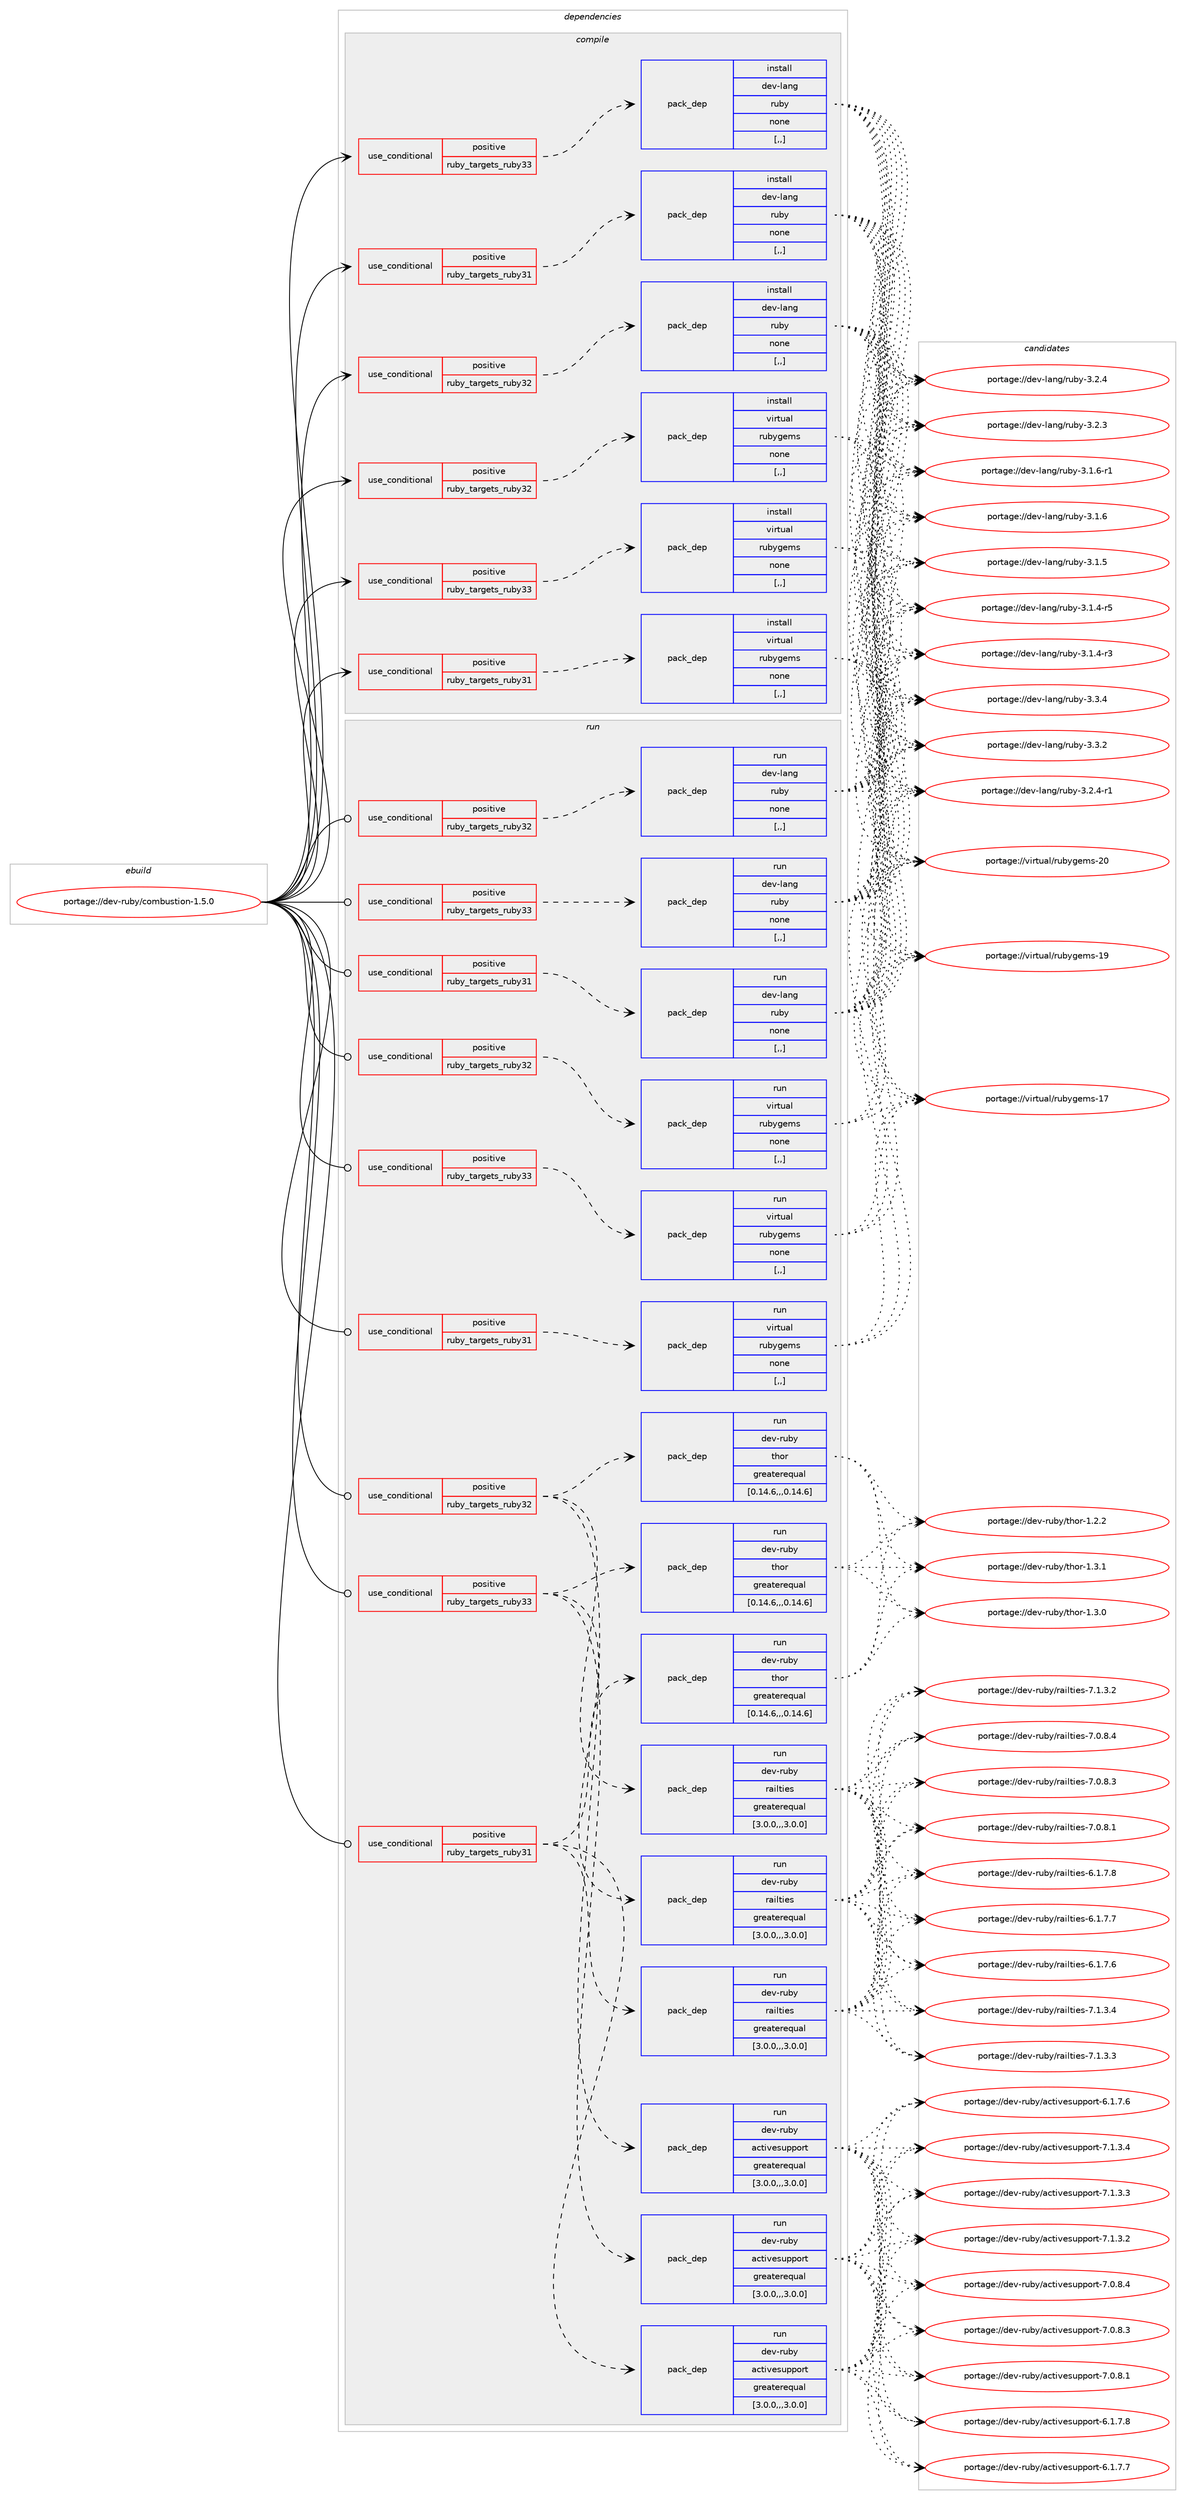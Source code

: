 digraph prolog {

# *************
# Graph options
# *************

newrank=true;
concentrate=true;
compound=true;
graph [rankdir=LR,fontname=Helvetica,fontsize=10,ranksep=1.5];#, ranksep=2.5, nodesep=0.2];
edge  [arrowhead=vee];
node  [fontname=Helvetica,fontsize=10];

# **********
# The ebuild
# **********

subgraph cluster_leftcol {
color=gray;
label=<<i>ebuild</i>>;
id [label="portage://dev-ruby/combustion-1.5.0", color=red, width=4, href="../dev-ruby/combustion-1.5.0.svg"];
}

# ****************
# The dependencies
# ****************

subgraph cluster_midcol {
color=gray;
label=<<i>dependencies</i>>;
subgraph cluster_compile {
fillcolor="#eeeeee";
style=filled;
label=<<i>compile</i>>;
subgraph cond45718 {
dependency179264 [label=<<TABLE BORDER="0" CELLBORDER="1" CELLSPACING="0" CELLPADDING="4"><TR><TD ROWSPAN="3" CELLPADDING="10">use_conditional</TD></TR><TR><TD>positive</TD></TR><TR><TD>ruby_targets_ruby31</TD></TR></TABLE>>, shape=none, color=red];
subgraph pack132253 {
dependency179265 [label=<<TABLE BORDER="0" CELLBORDER="1" CELLSPACING="0" CELLPADDING="4" WIDTH="220"><TR><TD ROWSPAN="6" CELLPADDING="30">pack_dep</TD></TR><TR><TD WIDTH="110">install</TD></TR><TR><TD>dev-lang</TD></TR><TR><TD>ruby</TD></TR><TR><TD>none</TD></TR><TR><TD>[,,]</TD></TR></TABLE>>, shape=none, color=blue];
}
dependency179264:e -> dependency179265:w [weight=20,style="dashed",arrowhead="vee"];
}
id:e -> dependency179264:w [weight=20,style="solid",arrowhead="vee"];
subgraph cond45719 {
dependency179266 [label=<<TABLE BORDER="0" CELLBORDER="1" CELLSPACING="0" CELLPADDING="4"><TR><TD ROWSPAN="3" CELLPADDING="10">use_conditional</TD></TR><TR><TD>positive</TD></TR><TR><TD>ruby_targets_ruby31</TD></TR></TABLE>>, shape=none, color=red];
subgraph pack132254 {
dependency179267 [label=<<TABLE BORDER="0" CELLBORDER="1" CELLSPACING="0" CELLPADDING="4" WIDTH="220"><TR><TD ROWSPAN="6" CELLPADDING="30">pack_dep</TD></TR><TR><TD WIDTH="110">install</TD></TR><TR><TD>virtual</TD></TR><TR><TD>rubygems</TD></TR><TR><TD>none</TD></TR><TR><TD>[,,]</TD></TR></TABLE>>, shape=none, color=blue];
}
dependency179266:e -> dependency179267:w [weight=20,style="dashed",arrowhead="vee"];
}
id:e -> dependency179266:w [weight=20,style="solid",arrowhead="vee"];
subgraph cond45720 {
dependency179268 [label=<<TABLE BORDER="0" CELLBORDER="1" CELLSPACING="0" CELLPADDING="4"><TR><TD ROWSPAN="3" CELLPADDING="10">use_conditional</TD></TR><TR><TD>positive</TD></TR><TR><TD>ruby_targets_ruby32</TD></TR></TABLE>>, shape=none, color=red];
subgraph pack132255 {
dependency179269 [label=<<TABLE BORDER="0" CELLBORDER="1" CELLSPACING="0" CELLPADDING="4" WIDTH="220"><TR><TD ROWSPAN="6" CELLPADDING="30">pack_dep</TD></TR><TR><TD WIDTH="110">install</TD></TR><TR><TD>dev-lang</TD></TR><TR><TD>ruby</TD></TR><TR><TD>none</TD></TR><TR><TD>[,,]</TD></TR></TABLE>>, shape=none, color=blue];
}
dependency179268:e -> dependency179269:w [weight=20,style="dashed",arrowhead="vee"];
}
id:e -> dependency179268:w [weight=20,style="solid",arrowhead="vee"];
subgraph cond45721 {
dependency179270 [label=<<TABLE BORDER="0" CELLBORDER="1" CELLSPACING="0" CELLPADDING="4"><TR><TD ROWSPAN="3" CELLPADDING="10">use_conditional</TD></TR><TR><TD>positive</TD></TR><TR><TD>ruby_targets_ruby32</TD></TR></TABLE>>, shape=none, color=red];
subgraph pack132256 {
dependency179271 [label=<<TABLE BORDER="0" CELLBORDER="1" CELLSPACING="0" CELLPADDING="4" WIDTH="220"><TR><TD ROWSPAN="6" CELLPADDING="30">pack_dep</TD></TR><TR><TD WIDTH="110">install</TD></TR><TR><TD>virtual</TD></TR><TR><TD>rubygems</TD></TR><TR><TD>none</TD></TR><TR><TD>[,,]</TD></TR></TABLE>>, shape=none, color=blue];
}
dependency179270:e -> dependency179271:w [weight=20,style="dashed",arrowhead="vee"];
}
id:e -> dependency179270:w [weight=20,style="solid",arrowhead="vee"];
subgraph cond45722 {
dependency179272 [label=<<TABLE BORDER="0" CELLBORDER="1" CELLSPACING="0" CELLPADDING="4"><TR><TD ROWSPAN="3" CELLPADDING="10">use_conditional</TD></TR><TR><TD>positive</TD></TR><TR><TD>ruby_targets_ruby33</TD></TR></TABLE>>, shape=none, color=red];
subgraph pack132257 {
dependency179273 [label=<<TABLE BORDER="0" CELLBORDER="1" CELLSPACING="0" CELLPADDING="4" WIDTH="220"><TR><TD ROWSPAN="6" CELLPADDING="30">pack_dep</TD></TR><TR><TD WIDTH="110">install</TD></TR><TR><TD>dev-lang</TD></TR><TR><TD>ruby</TD></TR><TR><TD>none</TD></TR><TR><TD>[,,]</TD></TR></TABLE>>, shape=none, color=blue];
}
dependency179272:e -> dependency179273:w [weight=20,style="dashed",arrowhead="vee"];
}
id:e -> dependency179272:w [weight=20,style="solid",arrowhead="vee"];
subgraph cond45723 {
dependency179274 [label=<<TABLE BORDER="0" CELLBORDER="1" CELLSPACING="0" CELLPADDING="4"><TR><TD ROWSPAN="3" CELLPADDING="10">use_conditional</TD></TR><TR><TD>positive</TD></TR><TR><TD>ruby_targets_ruby33</TD></TR></TABLE>>, shape=none, color=red];
subgraph pack132258 {
dependency179275 [label=<<TABLE BORDER="0" CELLBORDER="1" CELLSPACING="0" CELLPADDING="4" WIDTH="220"><TR><TD ROWSPAN="6" CELLPADDING="30">pack_dep</TD></TR><TR><TD WIDTH="110">install</TD></TR><TR><TD>virtual</TD></TR><TR><TD>rubygems</TD></TR><TR><TD>none</TD></TR><TR><TD>[,,]</TD></TR></TABLE>>, shape=none, color=blue];
}
dependency179274:e -> dependency179275:w [weight=20,style="dashed",arrowhead="vee"];
}
id:e -> dependency179274:w [weight=20,style="solid",arrowhead="vee"];
}
subgraph cluster_compileandrun {
fillcolor="#eeeeee";
style=filled;
label=<<i>compile and run</i>>;
}
subgraph cluster_run {
fillcolor="#eeeeee";
style=filled;
label=<<i>run</i>>;
subgraph cond45724 {
dependency179276 [label=<<TABLE BORDER="0" CELLBORDER="1" CELLSPACING="0" CELLPADDING="4"><TR><TD ROWSPAN="3" CELLPADDING="10">use_conditional</TD></TR><TR><TD>positive</TD></TR><TR><TD>ruby_targets_ruby31</TD></TR></TABLE>>, shape=none, color=red];
subgraph pack132259 {
dependency179277 [label=<<TABLE BORDER="0" CELLBORDER="1" CELLSPACING="0" CELLPADDING="4" WIDTH="220"><TR><TD ROWSPAN="6" CELLPADDING="30">pack_dep</TD></TR><TR><TD WIDTH="110">run</TD></TR><TR><TD>dev-lang</TD></TR><TR><TD>ruby</TD></TR><TR><TD>none</TD></TR><TR><TD>[,,]</TD></TR></TABLE>>, shape=none, color=blue];
}
dependency179276:e -> dependency179277:w [weight=20,style="dashed",arrowhead="vee"];
}
id:e -> dependency179276:w [weight=20,style="solid",arrowhead="odot"];
subgraph cond45725 {
dependency179278 [label=<<TABLE BORDER="0" CELLBORDER="1" CELLSPACING="0" CELLPADDING="4"><TR><TD ROWSPAN="3" CELLPADDING="10">use_conditional</TD></TR><TR><TD>positive</TD></TR><TR><TD>ruby_targets_ruby31</TD></TR></TABLE>>, shape=none, color=red];
subgraph pack132260 {
dependency179279 [label=<<TABLE BORDER="0" CELLBORDER="1" CELLSPACING="0" CELLPADDING="4" WIDTH="220"><TR><TD ROWSPAN="6" CELLPADDING="30">pack_dep</TD></TR><TR><TD WIDTH="110">run</TD></TR><TR><TD>dev-ruby</TD></TR><TR><TD>activesupport</TD></TR><TR><TD>greaterequal</TD></TR><TR><TD>[3.0.0,,,3.0.0]</TD></TR></TABLE>>, shape=none, color=blue];
}
dependency179278:e -> dependency179279:w [weight=20,style="dashed",arrowhead="vee"];
subgraph pack132261 {
dependency179280 [label=<<TABLE BORDER="0" CELLBORDER="1" CELLSPACING="0" CELLPADDING="4" WIDTH="220"><TR><TD ROWSPAN="6" CELLPADDING="30">pack_dep</TD></TR><TR><TD WIDTH="110">run</TD></TR><TR><TD>dev-ruby</TD></TR><TR><TD>railties</TD></TR><TR><TD>greaterequal</TD></TR><TR><TD>[3.0.0,,,3.0.0]</TD></TR></TABLE>>, shape=none, color=blue];
}
dependency179278:e -> dependency179280:w [weight=20,style="dashed",arrowhead="vee"];
subgraph pack132262 {
dependency179281 [label=<<TABLE BORDER="0" CELLBORDER="1" CELLSPACING="0" CELLPADDING="4" WIDTH="220"><TR><TD ROWSPAN="6" CELLPADDING="30">pack_dep</TD></TR><TR><TD WIDTH="110">run</TD></TR><TR><TD>dev-ruby</TD></TR><TR><TD>thor</TD></TR><TR><TD>greaterequal</TD></TR><TR><TD>[0.14.6,,,0.14.6]</TD></TR></TABLE>>, shape=none, color=blue];
}
dependency179278:e -> dependency179281:w [weight=20,style="dashed",arrowhead="vee"];
}
id:e -> dependency179278:w [weight=20,style="solid",arrowhead="odot"];
subgraph cond45726 {
dependency179282 [label=<<TABLE BORDER="0" CELLBORDER="1" CELLSPACING="0" CELLPADDING="4"><TR><TD ROWSPAN="3" CELLPADDING="10">use_conditional</TD></TR><TR><TD>positive</TD></TR><TR><TD>ruby_targets_ruby31</TD></TR></TABLE>>, shape=none, color=red];
subgraph pack132263 {
dependency179283 [label=<<TABLE BORDER="0" CELLBORDER="1" CELLSPACING="0" CELLPADDING="4" WIDTH="220"><TR><TD ROWSPAN="6" CELLPADDING="30">pack_dep</TD></TR><TR><TD WIDTH="110">run</TD></TR><TR><TD>virtual</TD></TR><TR><TD>rubygems</TD></TR><TR><TD>none</TD></TR><TR><TD>[,,]</TD></TR></TABLE>>, shape=none, color=blue];
}
dependency179282:e -> dependency179283:w [weight=20,style="dashed",arrowhead="vee"];
}
id:e -> dependency179282:w [weight=20,style="solid",arrowhead="odot"];
subgraph cond45727 {
dependency179284 [label=<<TABLE BORDER="0" CELLBORDER="1" CELLSPACING="0" CELLPADDING="4"><TR><TD ROWSPAN="3" CELLPADDING="10">use_conditional</TD></TR><TR><TD>positive</TD></TR><TR><TD>ruby_targets_ruby32</TD></TR></TABLE>>, shape=none, color=red];
subgraph pack132264 {
dependency179285 [label=<<TABLE BORDER="0" CELLBORDER="1" CELLSPACING="0" CELLPADDING="4" WIDTH="220"><TR><TD ROWSPAN="6" CELLPADDING="30">pack_dep</TD></TR><TR><TD WIDTH="110">run</TD></TR><TR><TD>dev-lang</TD></TR><TR><TD>ruby</TD></TR><TR><TD>none</TD></TR><TR><TD>[,,]</TD></TR></TABLE>>, shape=none, color=blue];
}
dependency179284:e -> dependency179285:w [weight=20,style="dashed",arrowhead="vee"];
}
id:e -> dependency179284:w [weight=20,style="solid",arrowhead="odot"];
subgraph cond45728 {
dependency179286 [label=<<TABLE BORDER="0" CELLBORDER="1" CELLSPACING="0" CELLPADDING="4"><TR><TD ROWSPAN="3" CELLPADDING="10">use_conditional</TD></TR><TR><TD>positive</TD></TR><TR><TD>ruby_targets_ruby32</TD></TR></TABLE>>, shape=none, color=red];
subgraph pack132265 {
dependency179287 [label=<<TABLE BORDER="0" CELLBORDER="1" CELLSPACING="0" CELLPADDING="4" WIDTH="220"><TR><TD ROWSPAN="6" CELLPADDING="30">pack_dep</TD></TR><TR><TD WIDTH="110">run</TD></TR><TR><TD>dev-ruby</TD></TR><TR><TD>activesupport</TD></TR><TR><TD>greaterequal</TD></TR><TR><TD>[3.0.0,,,3.0.0]</TD></TR></TABLE>>, shape=none, color=blue];
}
dependency179286:e -> dependency179287:w [weight=20,style="dashed",arrowhead="vee"];
subgraph pack132266 {
dependency179288 [label=<<TABLE BORDER="0" CELLBORDER="1" CELLSPACING="0" CELLPADDING="4" WIDTH="220"><TR><TD ROWSPAN="6" CELLPADDING="30">pack_dep</TD></TR><TR><TD WIDTH="110">run</TD></TR><TR><TD>dev-ruby</TD></TR><TR><TD>railties</TD></TR><TR><TD>greaterequal</TD></TR><TR><TD>[3.0.0,,,3.0.0]</TD></TR></TABLE>>, shape=none, color=blue];
}
dependency179286:e -> dependency179288:w [weight=20,style="dashed",arrowhead="vee"];
subgraph pack132267 {
dependency179289 [label=<<TABLE BORDER="0" CELLBORDER="1" CELLSPACING="0" CELLPADDING="4" WIDTH="220"><TR><TD ROWSPAN="6" CELLPADDING="30">pack_dep</TD></TR><TR><TD WIDTH="110">run</TD></TR><TR><TD>dev-ruby</TD></TR><TR><TD>thor</TD></TR><TR><TD>greaterequal</TD></TR><TR><TD>[0.14.6,,,0.14.6]</TD></TR></TABLE>>, shape=none, color=blue];
}
dependency179286:e -> dependency179289:w [weight=20,style="dashed",arrowhead="vee"];
}
id:e -> dependency179286:w [weight=20,style="solid",arrowhead="odot"];
subgraph cond45729 {
dependency179290 [label=<<TABLE BORDER="0" CELLBORDER="1" CELLSPACING="0" CELLPADDING="4"><TR><TD ROWSPAN="3" CELLPADDING="10">use_conditional</TD></TR><TR><TD>positive</TD></TR><TR><TD>ruby_targets_ruby32</TD></TR></TABLE>>, shape=none, color=red];
subgraph pack132268 {
dependency179291 [label=<<TABLE BORDER="0" CELLBORDER="1" CELLSPACING="0" CELLPADDING="4" WIDTH="220"><TR><TD ROWSPAN="6" CELLPADDING="30">pack_dep</TD></TR><TR><TD WIDTH="110">run</TD></TR><TR><TD>virtual</TD></TR><TR><TD>rubygems</TD></TR><TR><TD>none</TD></TR><TR><TD>[,,]</TD></TR></TABLE>>, shape=none, color=blue];
}
dependency179290:e -> dependency179291:w [weight=20,style="dashed",arrowhead="vee"];
}
id:e -> dependency179290:w [weight=20,style="solid",arrowhead="odot"];
subgraph cond45730 {
dependency179292 [label=<<TABLE BORDER="0" CELLBORDER="1" CELLSPACING="0" CELLPADDING="4"><TR><TD ROWSPAN="3" CELLPADDING="10">use_conditional</TD></TR><TR><TD>positive</TD></TR><TR><TD>ruby_targets_ruby33</TD></TR></TABLE>>, shape=none, color=red];
subgraph pack132269 {
dependency179293 [label=<<TABLE BORDER="0" CELLBORDER="1" CELLSPACING="0" CELLPADDING="4" WIDTH="220"><TR><TD ROWSPAN="6" CELLPADDING="30">pack_dep</TD></TR><TR><TD WIDTH="110">run</TD></TR><TR><TD>dev-lang</TD></TR><TR><TD>ruby</TD></TR><TR><TD>none</TD></TR><TR><TD>[,,]</TD></TR></TABLE>>, shape=none, color=blue];
}
dependency179292:e -> dependency179293:w [weight=20,style="dashed",arrowhead="vee"];
}
id:e -> dependency179292:w [weight=20,style="solid",arrowhead="odot"];
subgraph cond45731 {
dependency179294 [label=<<TABLE BORDER="0" CELLBORDER="1" CELLSPACING="0" CELLPADDING="4"><TR><TD ROWSPAN="3" CELLPADDING="10">use_conditional</TD></TR><TR><TD>positive</TD></TR><TR><TD>ruby_targets_ruby33</TD></TR></TABLE>>, shape=none, color=red];
subgraph pack132270 {
dependency179295 [label=<<TABLE BORDER="0" CELLBORDER="1" CELLSPACING="0" CELLPADDING="4" WIDTH="220"><TR><TD ROWSPAN="6" CELLPADDING="30">pack_dep</TD></TR><TR><TD WIDTH="110">run</TD></TR><TR><TD>dev-ruby</TD></TR><TR><TD>activesupport</TD></TR><TR><TD>greaterequal</TD></TR><TR><TD>[3.0.0,,,3.0.0]</TD></TR></TABLE>>, shape=none, color=blue];
}
dependency179294:e -> dependency179295:w [weight=20,style="dashed",arrowhead="vee"];
subgraph pack132271 {
dependency179296 [label=<<TABLE BORDER="0" CELLBORDER="1" CELLSPACING="0" CELLPADDING="4" WIDTH="220"><TR><TD ROWSPAN="6" CELLPADDING="30">pack_dep</TD></TR><TR><TD WIDTH="110">run</TD></TR><TR><TD>dev-ruby</TD></TR><TR><TD>railties</TD></TR><TR><TD>greaterequal</TD></TR><TR><TD>[3.0.0,,,3.0.0]</TD></TR></TABLE>>, shape=none, color=blue];
}
dependency179294:e -> dependency179296:w [weight=20,style="dashed",arrowhead="vee"];
subgraph pack132272 {
dependency179297 [label=<<TABLE BORDER="0" CELLBORDER="1" CELLSPACING="0" CELLPADDING="4" WIDTH="220"><TR><TD ROWSPAN="6" CELLPADDING="30">pack_dep</TD></TR><TR><TD WIDTH="110">run</TD></TR><TR><TD>dev-ruby</TD></TR><TR><TD>thor</TD></TR><TR><TD>greaterequal</TD></TR><TR><TD>[0.14.6,,,0.14.6]</TD></TR></TABLE>>, shape=none, color=blue];
}
dependency179294:e -> dependency179297:w [weight=20,style="dashed",arrowhead="vee"];
}
id:e -> dependency179294:w [weight=20,style="solid",arrowhead="odot"];
subgraph cond45732 {
dependency179298 [label=<<TABLE BORDER="0" CELLBORDER="1" CELLSPACING="0" CELLPADDING="4"><TR><TD ROWSPAN="3" CELLPADDING="10">use_conditional</TD></TR><TR><TD>positive</TD></TR><TR><TD>ruby_targets_ruby33</TD></TR></TABLE>>, shape=none, color=red];
subgraph pack132273 {
dependency179299 [label=<<TABLE BORDER="0" CELLBORDER="1" CELLSPACING="0" CELLPADDING="4" WIDTH="220"><TR><TD ROWSPAN="6" CELLPADDING="30">pack_dep</TD></TR><TR><TD WIDTH="110">run</TD></TR><TR><TD>virtual</TD></TR><TR><TD>rubygems</TD></TR><TR><TD>none</TD></TR><TR><TD>[,,]</TD></TR></TABLE>>, shape=none, color=blue];
}
dependency179298:e -> dependency179299:w [weight=20,style="dashed",arrowhead="vee"];
}
id:e -> dependency179298:w [weight=20,style="solid",arrowhead="odot"];
}
}

# **************
# The candidates
# **************

subgraph cluster_choices {
rank=same;
color=gray;
label=<<i>candidates</i>>;

subgraph choice132253 {
color=black;
nodesep=1;
choice10010111845108971101034711411798121455146514652 [label="portage://dev-lang/ruby-3.3.4", color=red, width=4,href="../dev-lang/ruby-3.3.4.svg"];
choice10010111845108971101034711411798121455146514650 [label="portage://dev-lang/ruby-3.3.2", color=red, width=4,href="../dev-lang/ruby-3.3.2.svg"];
choice100101118451089711010347114117981214551465046524511449 [label="portage://dev-lang/ruby-3.2.4-r1", color=red, width=4,href="../dev-lang/ruby-3.2.4-r1.svg"];
choice10010111845108971101034711411798121455146504652 [label="portage://dev-lang/ruby-3.2.4", color=red, width=4,href="../dev-lang/ruby-3.2.4.svg"];
choice10010111845108971101034711411798121455146504651 [label="portage://dev-lang/ruby-3.2.3", color=red, width=4,href="../dev-lang/ruby-3.2.3.svg"];
choice100101118451089711010347114117981214551464946544511449 [label="portage://dev-lang/ruby-3.1.6-r1", color=red, width=4,href="../dev-lang/ruby-3.1.6-r1.svg"];
choice10010111845108971101034711411798121455146494654 [label="portage://dev-lang/ruby-3.1.6", color=red, width=4,href="../dev-lang/ruby-3.1.6.svg"];
choice10010111845108971101034711411798121455146494653 [label="portage://dev-lang/ruby-3.1.5", color=red, width=4,href="../dev-lang/ruby-3.1.5.svg"];
choice100101118451089711010347114117981214551464946524511453 [label="portage://dev-lang/ruby-3.1.4-r5", color=red, width=4,href="../dev-lang/ruby-3.1.4-r5.svg"];
choice100101118451089711010347114117981214551464946524511451 [label="portage://dev-lang/ruby-3.1.4-r3", color=red, width=4,href="../dev-lang/ruby-3.1.4-r3.svg"];
dependency179265:e -> choice10010111845108971101034711411798121455146514652:w [style=dotted,weight="100"];
dependency179265:e -> choice10010111845108971101034711411798121455146514650:w [style=dotted,weight="100"];
dependency179265:e -> choice100101118451089711010347114117981214551465046524511449:w [style=dotted,weight="100"];
dependency179265:e -> choice10010111845108971101034711411798121455146504652:w [style=dotted,weight="100"];
dependency179265:e -> choice10010111845108971101034711411798121455146504651:w [style=dotted,weight="100"];
dependency179265:e -> choice100101118451089711010347114117981214551464946544511449:w [style=dotted,weight="100"];
dependency179265:e -> choice10010111845108971101034711411798121455146494654:w [style=dotted,weight="100"];
dependency179265:e -> choice10010111845108971101034711411798121455146494653:w [style=dotted,weight="100"];
dependency179265:e -> choice100101118451089711010347114117981214551464946524511453:w [style=dotted,weight="100"];
dependency179265:e -> choice100101118451089711010347114117981214551464946524511451:w [style=dotted,weight="100"];
}
subgraph choice132254 {
color=black;
nodesep=1;
choice118105114116117971084711411798121103101109115455048 [label="portage://virtual/rubygems-20", color=red, width=4,href="../virtual/rubygems-20.svg"];
choice118105114116117971084711411798121103101109115454957 [label="portage://virtual/rubygems-19", color=red, width=4,href="../virtual/rubygems-19.svg"];
choice118105114116117971084711411798121103101109115454955 [label="portage://virtual/rubygems-17", color=red, width=4,href="../virtual/rubygems-17.svg"];
dependency179267:e -> choice118105114116117971084711411798121103101109115455048:w [style=dotted,weight="100"];
dependency179267:e -> choice118105114116117971084711411798121103101109115454957:w [style=dotted,weight="100"];
dependency179267:e -> choice118105114116117971084711411798121103101109115454955:w [style=dotted,weight="100"];
}
subgraph choice132255 {
color=black;
nodesep=1;
choice10010111845108971101034711411798121455146514652 [label="portage://dev-lang/ruby-3.3.4", color=red, width=4,href="../dev-lang/ruby-3.3.4.svg"];
choice10010111845108971101034711411798121455146514650 [label="portage://dev-lang/ruby-3.3.2", color=red, width=4,href="../dev-lang/ruby-3.3.2.svg"];
choice100101118451089711010347114117981214551465046524511449 [label="portage://dev-lang/ruby-3.2.4-r1", color=red, width=4,href="../dev-lang/ruby-3.2.4-r1.svg"];
choice10010111845108971101034711411798121455146504652 [label="portage://dev-lang/ruby-3.2.4", color=red, width=4,href="../dev-lang/ruby-3.2.4.svg"];
choice10010111845108971101034711411798121455146504651 [label="portage://dev-lang/ruby-3.2.3", color=red, width=4,href="../dev-lang/ruby-3.2.3.svg"];
choice100101118451089711010347114117981214551464946544511449 [label="portage://dev-lang/ruby-3.1.6-r1", color=red, width=4,href="../dev-lang/ruby-3.1.6-r1.svg"];
choice10010111845108971101034711411798121455146494654 [label="portage://dev-lang/ruby-3.1.6", color=red, width=4,href="../dev-lang/ruby-3.1.6.svg"];
choice10010111845108971101034711411798121455146494653 [label="portage://dev-lang/ruby-3.1.5", color=red, width=4,href="../dev-lang/ruby-3.1.5.svg"];
choice100101118451089711010347114117981214551464946524511453 [label="portage://dev-lang/ruby-3.1.4-r5", color=red, width=4,href="../dev-lang/ruby-3.1.4-r5.svg"];
choice100101118451089711010347114117981214551464946524511451 [label="portage://dev-lang/ruby-3.1.4-r3", color=red, width=4,href="../dev-lang/ruby-3.1.4-r3.svg"];
dependency179269:e -> choice10010111845108971101034711411798121455146514652:w [style=dotted,weight="100"];
dependency179269:e -> choice10010111845108971101034711411798121455146514650:w [style=dotted,weight="100"];
dependency179269:e -> choice100101118451089711010347114117981214551465046524511449:w [style=dotted,weight="100"];
dependency179269:e -> choice10010111845108971101034711411798121455146504652:w [style=dotted,weight="100"];
dependency179269:e -> choice10010111845108971101034711411798121455146504651:w [style=dotted,weight="100"];
dependency179269:e -> choice100101118451089711010347114117981214551464946544511449:w [style=dotted,weight="100"];
dependency179269:e -> choice10010111845108971101034711411798121455146494654:w [style=dotted,weight="100"];
dependency179269:e -> choice10010111845108971101034711411798121455146494653:w [style=dotted,weight="100"];
dependency179269:e -> choice100101118451089711010347114117981214551464946524511453:w [style=dotted,weight="100"];
dependency179269:e -> choice100101118451089711010347114117981214551464946524511451:w [style=dotted,weight="100"];
}
subgraph choice132256 {
color=black;
nodesep=1;
choice118105114116117971084711411798121103101109115455048 [label="portage://virtual/rubygems-20", color=red, width=4,href="../virtual/rubygems-20.svg"];
choice118105114116117971084711411798121103101109115454957 [label="portage://virtual/rubygems-19", color=red, width=4,href="../virtual/rubygems-19.svg"];
choice118105114116117971084711411798121103101109115454955 [label="portage://virtual/rubygems-17", color=red, width=4,href="../virtual/rubygems-17.svg"];
dependency179271:e -> choice118105114116117971084711411798121103101109115455048:w [style=dotted,weight="100"];
dependency179271:e -> choice118105114116117971084711411798121103101109115454957:w [style=dotted,weight="100"];
dependency179271:e -> choice118105114116117971084711411798121103101109115454955:w [style=dotted,weight="100"];
}
subgraph choice132257 {
color=black;
nodesep=1;
choice10010111845108971101034711411798121455146514652 [label="portage://dev-lang/ruby-3.3.4", color=red, width=4,href="../dev-lang/ruby-3.3.4.svg"];
choice10010111845108971101034711411798121455146514650 [label="portage://dev-lang/ruby-3.3.2", color=red, width=4,href="../dev-lang/ruby-3.3.2.svg"];
choice100101118451089711010347114117981214551465046524511449 [label="portage://dev-lang/ruby-3.2.4-r1", color=red, width=4,href="../dev-lang/ruby-3.2.4-r1.svg"];
choice10010111845108971101034711411798121455146504652 [label="portage://dev-lang/ruby-3.2.4", color=red, width=4,href="../dev-lang/ruby-3.2.4.svg"];
choice10010111845108971101034711411798121455146504651 [label="portage://dev-lang/ruby-3.2.3", color=red, width=4,href="../dev-lang/ruby-3.2.3.svg"];
choice100101118451089711010347114117981214551464946544511449 [label="portage://dev-lang/ruby-3.1.6-r1", color=red, width=4,href="../dev-lang/ruby-3.1.6-r1.svg"];
choice10010111845108971101034711411798121455146494654 [label="portage://dev-lang/ruby-3.1.6", color=red, width=4,href="../dev-lang/ruby-3.1.6.svg"];
choice10010111845108971101034711411798121455146494653 [label="portage://dev-lang/ruby-3.1.5", color=red, width=4,href="../dev-lang/ruby-3.1.5.svg"];
choice100101118451089711010347114117981214551464946524511453 [label="portage://dev-lang/ruby-3.1.4-r5", color=red, width=4,href="../dev-lang/ruby-3.1.4-r5.svg"];
choice100101118451089711010347114117981214551464946524511451 [label="portage://dev-lang/ruby-3.1.4-r3", color=red, width=4,href="../dev-lang/ruby-3.1.4-r3.svg"];
dependency179273:e -> choice10010111845108971101034711411798121455146514652:w [style=dotted,weight="100"];
dependency179273:e -> choice10010111845108971101034711411798121455146514650:w [style=dotted,weight="100"];
dependency179273:e -> choice100101118451089711010347114117981214551465046524511449:w [style=dotted,weight="100"];
dependency179273:e -> choice10010111845108971101034711411798121455146504652:w [style=dotted,weight="100"];
dependency179273:e -> choice10010111845108971101034711411798121455146504651:w [style=dotted,weight="100"];
dependency179273:e -> choice100101118451089711010347114117981214551464946544511449:w [style=dotted,weight="100"];
dependency179273:e -> choice10010111845108971101034711411798121455146494654:w [style=dotted,weight="100"];
dependency179273:e -> choice10010111845108971101034711411798121455146494653:w [style=dotted,weight="100"];
dependency179273:e -> choice100101118451089711010347114117981214551464946524511453:w [style=dotted,weight="100"];
dependency179273:e -> choice100101118451089711010347114117981214551464946524511451:w [style=dotted,weight="100"];
}
subgraph choice132258 {
color=black;
nodesep=1;
choice118105114116117971084711411798121103101109115455048 [label="portage://virtual/rubygems-20", color=red, width=4,href="../virtual/rubygems-20.svg"];
choice118105114116117971084711411798121103101109115454957 [label="portage://virtual/rubygems-19", color=red, width=4,href="../virtual/rubygems-19.svg"];
choice118105114116117971084711411798121103101109115454955 [label="portage://virtual/rubygems-17", color=red, width=4,href="../virtual/rubygems-17.svg"];
dependency179275:e -> choice118105114116117971084711411798121103101109115455048:w [style=dotted,weight="100"];
dependency179275:e -> choice118105114116117971084711411798121103101109115454957:w [style=dotted,weight="100"];
dependency179275:e -> choice118105114116117971084711411798121103101109115454955:w [style=dotted,weight="100"];
}
subgraph choice132259 {
color=black;
nodesep=1;
choice10010111845108971101034711411798121455146514652 [label="portage://dev-lang/ruby-3.3.4", color=red, width=4,href="../dev-lang/ruby-3.3.4.svg"];
choice10010111845108971101034711411798121455146514650 [label="portage://dev-lang/ruby-3.3.2", color=red, width=4,href="../dev-lang/ruby-3.3.2.svg"];
choice100101118451089711010347114117981214551465046524511449 [label="portage://dev-lang/ruby-3.2.4-r1", color=red, width=4,href="../dev-lang/ruby-3.2.4-r1.svg"];
choice10010111845108971101034711411798121455146504652 [label="portage://dev-lang/ruby-3.2.4", color=red, width=4,href="../dev-lang/ruby-3.2.4.svg"];
choice10010111845108971101034711411798121455146504651 [label="portage://dev-lang/ruby-3.2.3", color=red, width=4,href="../dev-lang/ruby-3.2.3.svg"];
choice100101118451089711010347114117981214551464946544511449 [label="portage://dev-lang/ruby-3.1.6-r1", color=red, width=4,href="../dev-lang/ruby-3.1.6-r1.svg"];
choice10010111845108971101034711411798121455146494654 [label="portage://dev-lang/ruby-3.1.6", color=red, width=4,href="../dev-lang/ruby-3.1.6.svg"];
choice10010111845108971101034711411798121455146494653 [label="portage://dev-lang/ruby-3.1.5", color=red, width=4,href="../dev-lang/ruby-3.1.5.svg"];
choice100101118451089711010347114117981214551464946524511453 [label="portage://dev-lang/ruby-3.1.4-r5", color=red, width=4,href="../dev-lang/ruby-3.1.4-r5.svg"];
choice100101118451089711010347114117981214551464946524511451 [label="portage://dev-lang/ruby-3.1.4-r3", color=red, width=4,href="../dev-lang/ruby-3.1.4-r3.svg"];
dependency179277:e -> choice10010111845108971101034711411798121455146514652:w [style=dotted,weight="100"];
dependency179277:e -> choice10010111845108971101034711411798121455146514650:w [style=dotted,weight="100"];
dependency179277:e -> choice100101118451089711010347114117981214551465046524511449:w [style=dotted,weight="100"];
dependency179277:e -> choice10010111845108971101034711411798121455146504652:w [style=dotted,weight="100"];
dependency179277:e -> choice10010111845108971101034711411798121455146504651:w [style=dotted,weight="100"];
dependency179277:e -> choice100101118451089711010347114117981214551464946544511449:w [style=dotted,weight="100"];
dependency179277:e -> choice10010111845108971101034711411798121455146494654:w [style=dotted,weight="100"];
dependency179277:e -> choice10010111845108971101034711411798121455146494653:w [style=dotted,weight="100"];
dependency179277:e -> choice100101118451089711010347114117981214551464946524511453:w [style=dotted,weight="100"];
dependency179277:e -> choice100101118451089711010347114117981214551464946524511451:w [style=dotted,weight="100"];
}
subgraph choice132260 {
color=black;
nodesep=1;
choice10010111845114117981214797991161051181011151171121121111141164555464946514652 [label="portage://dev-ruby/activesupport-7.1.3.4", color=red, width=4,href="../dev-ruby/activesupport-7.1.3.4.svg"];
choice10010111845114117981214797991161051181011151171121121111141164555464946514651 [label="portage://dev-ruby/activesupport-7.1.3.3", color=red, width=4,href="../dev-ruby/activesupport-7.1.3.3.svg"];
choice10010111845114117981214797991161051181011151171121121111141164555464946514650 [label="portage://dev-ruby/activesupport-7.1.3.2", color=red, width=4,href="../dev-ruby/activesupport-7.1.3.2.svg"];
choice10010111845114117981214797991161051181011151171121121111141164555464846564652 [label="portage://dev-ruby/activesupport-7.0.8.4", color=red, width=4,href="../dev-ruby/activesupport-7.0.8.4.svg"];
choice10010111845114117981214797991161051181011151171121121111141164555464846564651 [label="portage://dev-ruby/activesupport-7.0.8.3", color=red, width=4,href="../dev-ruby/activesupport-7.0.8.3.svg"];
choice10010111845114117981214797991161051181011151171121121111141164555464846564649 [label="portage://dev-ruby/activesupport-7.0.8.1", color=red, width=4,href="../dev-ruby/activesupport-7.0.8.1.svg"];
choice10010111845114117981214797991161051181011151171121121111141164554464946554656 [label="portage://dev-ruby/activesupport-6.1.7.8", color=red, width=4,href="../dev-ruby/activesupport-6.1.7.8.svg"];
choice10010111845114117981214797991161051181011151171121121111141164554464946554655 [label="portage://dev-ruby/activesupport-6.1.7.7", color=red, width=4,href="../dev-ruby/activesupport-6.1.7.7.svg"];
choice10010111845114117981214797991161051181011151171121121111141164554464946554654 [label="portage://dev-ruby/activesupport-6.1.7.6", color=red, width=4,href="../dev-ruby/activesupport-6.1.7.6.svg"];
dependency179279:e -> choice10010111845114117981214797991161051181011151171121121111141164555464946514652:w [style=dotted,weight="100"];
dependency179279:e -> choice10010111845114117981214797991161051181011151171121121111141164555464946514651:w [style=dotted,weight="100"];
dependency179279:e -> choice10010111845114117981214797991161051181011151171121121111141164555464946514650:w [style=dotted,weight="100"];
dependency179279:e -> choice10010111845114117981214797991161051181011151171121121111141164555464846564652:w [style=dotted,weight="100"];
dependency179279:e -> choice10010111845114117981214797991161051181011151171121121111141164555464846564651:w [style=dotted,weight="100"];
dependency179279:e -> choice10010111845114117981214797991161051181011151171121121111141164555464846564649:w [style=dotted,weight="100"];
dependency179279:e -> choice10010111845114117981214797991161051181011151171121121111141164554464946554656:w [style=dotted,weight="100"];
dependency179279:e -> choice10010111845114117981214797991161051181011151171121121111141164554464946554655:w [style=dotted,weight="100"];
dependency179279:e -> choice10010111845114117981214797991161051181011151171121121111141164554464946554654:w [style=dotted,weight="100"];
}
subgraph choice132261 {
color=black;
nodesep=1;
choice100101118451141179812147114971051081161051011154555464946514652 [label="portage://dev-ruby/railties-7.1.3.4", color=red, width=4,href="../dev-ruby/railties-7.1.3.4.svg"];
choice100101118451141179812147114971051081161051011154555464946514651 [label="portage://dev-ruby/railties-7.1.3.3", color=red, width=4,href="../dev-ruby/railties-7.1.3.3.svg"];
choice100101118451141179812147114971051081161051011154555464946514650 [label="portage://dev-ruby/railties-7.1.3.2", color=red, width=4,href="../dev-ruby/railties-7.1.3.2.svg"];
choice100101118451141179812147114971051081161051011154555464846564652 [label="portage://dev-ruby/railties-7.0.8.4", color=red, width=4,href="../dev-ruby/railties-7.0.8.4.svg"];
choice100101118451141179812147114971051081161051011154555464846564651 [label="portage://dev-ruby/railties-7.0.8.3", color=red, width=4,href="../dev-ruby/railties-7.0.8.3.svg"];
choice100101118451141179812147114971051081161051011154555464846564649 [label="portage://dev-ruby/railties-7.0.8.1", color=red, width=4,href="../dev-ruby/railties-7.0.8.1.svg"];
choice100101118451141179812147114971051081161051011154554464946554656 [label="portage://dev-ruby/railties-6.1.7.8", color=red, width=4,href="../dev-ruby/railties-6.1.7.8.svg"];
choice100101118451141179812147114971051081161051011154554464946554655 [label="portage://dev-ruby/railties-6.1.7.7", color=red, width=4,href="../dev-ruby/railties-6.1.7.7.svg"];
choice100101118451141179812147114971051081161051011154554464946554654 [label="portage://dev-ruby/railties-6.1.7.6", color=red, width=4,href="../dev-ruby/railties-6.1.7.6.svg"];
dependency179280:e -> choice100101118451141179812147114971051081161051011154555464946514652:w [style=dotted,weight="100"];
dependency179280:e -> choice100101118451141179812147114971051081161051011154555464946514651:w [style=dotted,weight="100"];
dependency179280:e -> choice100101118451141179812147114971051081161051011154555464946514650:w [style=dotted,weight="100"];
dependency179280:e -> choice100101118451141179812147114971051081161051011154555464846564652:w [style=dotted,weight="100"];
dependency179280:e -> choice100101118451141179812147114971051081161051011154555464846564651:w [style=dotted,weight="100"];
dependency179280:e -> choice100101118451141179812147114971051081161051011154555464846564649:w [style=dotted,weight="100"];
dependency179280:e -> choice100101118451141179812147114971051081161051011154554464946554656:w [style=dotted,weight="100"];
dependency179280:e -> choice100101118451141179812147114971051081161051011154554464946554655:w [style=dotted,weight="100"];
dependency179280:e -> choice100101118451141179812147114971051081161051011154554464946554654:w [style=dotted,weight="100"];
}
subgraph choice132262 {
color=black;
nodesep=1;
choice100101118451141179812147116104111114454946514649 [label="portage://dev-ruby/thor-1.3.1", color=red, width=4,href="../dev-ruby/thor-1.3.1.svg"];
choice100101118451141179812147116104111114454946514648 [label="portage://dev-ruby/thor-1.3.0", color=red, width=4,href="../dev-ruby/thor-1.3.0.svg"];
choice100101118451141179812147116104111114454946504650 [label="portage://dev-ruby/thor-1.2.2", color=red, width=4,href="../dev-ruby/thor-1.2.2.svg"];
dependency179281:e -> choice100101118451141179812147116104111114454946514649:w [style=dotted,weight="100"];
dependency179281:e -> choice100101118451141179812147116104111114454946514648:w [style=dotted,weight="100"];
dependency179281:e -> choice100101118451141179812147116104111114454946504650:w [style=dotted,weight="100"];
}
subgraph choice132263 {
color=black;
nodesep=1;
choice118105114116117971084711411798121103101109115455048 [label="portage://virtual/rubygems-20", color=red, width=4,href="../virtual/rubygems-20.svg"];
choice118105114116117971084711411798121103101109115454957 [label="portage://virtual/rubygems-19", color=red, width=4,href="../virtual/rubygems-19.svg"];
choice118105114116117971084711411798121103101109115454955 [label="portage://virtual/rubygems-17", color=red, width=4,href="../virtual/rubygems-17.svg"];
dependency179283:e -> choice118105114116117971084711411798121103101109115455048:w [style=dotted,weight="100"];
dependency179283:e -> choice118105114116117971084711411798121103101109115454957:w [style=dotted,weight="100"];
dependency179283:e -> choice118105114116117971084711411798121103101109115454955:w [style=dotted,weight="100"];
}
subgraph choice132264 {
color=black;
nodesep=1;
choice10010111845108971101034711411798121455146514652 [label="portage://dev-lang/ruby-3.3.4", color=red, width=4,href="../dev-lang/ruby-3.3.4.svg"];
choice10010111845108971101034711411798121455146514650 [label="portage://dev-lang/ruby-3.3.2", color=red, width=4,href="../dev-lang/ruby-3.3.2.svg"];
choice100101118451089711010347114117981214551465046524511449 [label="portage://dev-lang/ruby-3.2.4-r1", color=red, width=4,href="../dev-lang/ruby-3.2.4-r1.svg"];
choice10010111845108971101034711411798121455146504652 [label="portage://dev-lang/ruby-3.2.4", color=red, width=4,href="../dev-lang/ruby-3.2.4.svg"];
choice10010111845108971101034711411798121455146504651 [label="portage://dev-lang/ruby-3.2.3", color=red, width=4,href="../dev-lang/ruby-3.2.3.svg"];
choice100101118451089711010347114117981214551464946544511449 [label="portage://dev-lang/ruby-3.1.6-r1", color=red, width=4,href="../dev-lang/ruby-3.1.6-r1.svg"];
choice10010111845108971101034711411798121455146494654 [label="portage://dev-lang/ruby-3.1.6", color=red, width=4,href="../dev-lang/ruby-3.1.6.svg"];
choice10010111845108971101034711411798121455146494653 [label="portage://dev-lang/ruby-3.1.5", color=red, width=4,href="../dev-lang/ruby-3.1.5.svg"];
choice100101118451089711010347114117981214551464946524511453 [label="portage://dev-lang/ruby-3.1.4-r5", color=red, width=4,href="../dev-lang/ruby-3.1.4-r5.svg"];
choice100101118451089711010347114117981214551464946524511451 [label="portage://dev-lang/ruby-3.1.4-r3", color=red, width=4,href="../dev-lang/ruby-3.1.4-r3.svg"];
dependency179285:e -> choice10010111845108971101034711411798121455146514652:w [style=dotted,weight="100"];
dependency179285:e -> choice10010111845108971101034711411798121455146514650:w [style=dotted,weight="100"];
dependency179285:e -> choice100101118451089711010347114117981214551465046524511449:w [style=dotted,weight="100"];
dependency179285:e -> choice10010111845108971101034711411798121455146504652:w [style=dotted,weight="100"];
dependency179285:e -> choice10010111845108971101034711411798121455146504651:w [style=dotted,weight="100"];
dependency179285:e -> choice100101118451089711010347114117981214551464946544511449:w [style=dotted,weight="100"];
dependency179285:e -> choice10010111845108971101034711411798121455146494654:w [style=dotted,weight="100"];
dependency179285:e -> choice10010111845108971101034711411798121455146494653:w [style=dotted,weight="100"];
dependency179285:e -> choice100101118451089711010347114117981214551464946524511453:w [style=dotted,weight="100"];
dependency179285:e -> choice100101118451089711010347114117981214551464946524511451:w [style=dotted,weight="100"];
}
subgraph choice132265 {
color=black;
nodesep=1;
choice10010111845114117981214797991161051181011151171121121111141164555464946514652 [label="portage://dev-ruby/activesupport-7.1.3.4", color=red, width=4,href="../dev-ruby/activesupport-7.1.3.4.svg"];
choice10010111845114117981214797991161051181011151171121121111141164555464946514651 [label="portage://dev-ruby/activesupport-7.1.3.3", color=red, width=4,href="../dev-ruby/activesupport-7.1.3.3.svg"];
choice10010111845114117981214797991161051181011151171121121111141164555464946514650 [label="portage://dev-ruby/activesupport-7.1.3.2", color=red, width=4,href="../dev-ruby/activesupport-7.1.3.2.svg"];
choice10010111845114117981214797991161051181011151171121121111141164555464846564652 [label="portage://dev-ruby/activesupport-7.0.8.4", color=red, width=4,href="../dev-ruby/activesupport-7.0.8.4.svg"];
choice10010111845114117981214797991161051181011151171121121111141164555464846564651 [label="portage://dev-ruby/activesupport-7.0.8.3", color=red, width=4,href="../dev-ruby/activesupport-7.0.8.3.svg"];
choice10010111845114117981214797991161051181011151171121121111141164555464846564649 [label="portage://dev-ruby/activesupport-7.0.8.1", color=red, width=4,href="../dev-ruby/activesupport-7.0.8.1.svg"];
choice10010111845114117981214797991161051181011151171121121111141164554464946554656 [label="portage://dev-ruby/activesupport-6.1.7.8", color=red, width=4,href="../dev-ruby/activesupport-6.1.7.8.svg"];
choice10010111845114117981214797991161051181011151171121121111141164554464946554655 [label="portage://dev-ruby/activesupport-6.1.7.7", color=red, width=4,href="../dev-ruby/activesupport-6.1.7.7.svg"];
choice10010111845114117981214797991161051181011151171121121111141164554464946554654 [label="portage://dev-ruby/activesupport-6.1.7.6", color=red, width=4,href="../dev-ruby/activesupport-6.1.7.6.svg"];
dependency179287:e -> choice10010111845114117981214797991161051181011151171121121111141164555464946514652:w [style=dotted,weight="100"];
dependency179287:e -> choice10010111845114117981214797991161051181011151171121121111141164555464946514651:w [style=dotted,weight="100"];
dependency179287:e -> choice10010111845114117981214797991161051181011151171121121111141164555464946514650:w [style=dotted,weight="100"];
dependency179287:e -> choice10010111845114117981214797991161051181011151171121121111141164555464846564652:w [style=dotted,weight="100"];
dependency179287:e -> choice10010111845114117981214797991161051181011151171121121111141164555464846564651:w [style=dotted,weight="100"];
dependency179287:e -> choice10010111845114117981214797991161051181011151171121121111141164555464846564649:w [style=dotted,weight="100"];
dependency179287:e -> choice10010111845114117981214797991161051181011151171121121111141164554464946554656:w [style=dotted,weight="100"];
dependency179287:e -> choice10010111845114117981214797991161051181011151171121121111141164554464946554655:w [style=dotted,weight="100"];
dependency179287:e -> choice10010111845114117981214797991161051181011151171121121111141164554464946554654:w [style=dotted,weight="100"];
}
subgraph choice132266 {
color=black;
nodesep=1;
choice100101118451141179812147114971051081161051011154555464946514652 [label="portage://dev-ruby/railties-7.1.3.4", color=red, width=4,href="../dev-ruby/railties-7.1.3.4.svg"];
choice100101118451141179812147114971051081161051011154555464946514651 [label="portage://dev-ruby/railties-7.1.3.3", color=red, width=4,href="../dev-ruby/railties-7.1.3.3.svg"];
choice100101118451141179812147114971051081161051011154555464946514650 [label="portage://dev-ruby/railties-7.1.3.2", color=red, width=4,href="../dev-ruby/railties-7.1.3.2.svg"];
choice100101118451141179812147114971051081161051011154555464846564652 [label="portage://dev-ruby/railties-7.0.8.4", color=red, width=4,href="../dev-ruby/railties-7.0.8.4.svg"];
choice100101118451141179812147114971051081161051011154555464846564651 [label="portage://dev-ruby/railties-7.0.8.3", color=red, width=4,href="../dev-ruby/railties-7.0.8.3.svg"];
choice100101118451141179812147114971051081161051011154555464846564649 [label="portage://dev-ruby/railties-7.0.8.1", color=red, width=4,href="../dev-ruby/railties-7.0.8.1.svg"];
choice100101118451141179812147114971051081161051011154554464946554656 [label="portage://dev-ruby/railties-6.1.7.8", color=red, width=4,href="../dev-ruby/railties-6.1.7.8.svg"];
choice100101118451141179812147114971051081161051011154554464946554655 [label="portage://dev-ruby/railties-6.1.7.7", color=red, width=4,href="../dev-ruby/railties-6.1.7.7.svg"];
choice100101118451141179812147114971051081161051011154554464946554654 [label="portage://dev-ruby/railties-6.1.7.6", color=red, width=4,href="../dev-ruby/railties-6.1.7.6.svg"];
dependency179288:e -> choice100101118451141179812147114971051081161051011154555464946514652:w [style=dotted,weight="100"];
dependency179288:e -> choice100101118451141179812147114971051081161051011154555464946514651:w [style=dotted,weight="100"];
dependency179288:e -> choice100101118451141179812147114971051081161051011154555464946514650:w [style=dotted,weight="100"];
dependency179288:e -> choice100101118451141179812147114971051081161051011154555464846564652:w [style=dotted,weight="100"];
dependency179288:e -> choice100101118451141179812147114971051081161051011154555464846564651:w [style=dotted,weight="100"];
dependency179288:e -> choice100101118451141179812147114971051081161051011154555464846564649:w [style=dotted,weight="100"];
dependency179288:e -> choice100101118451141179812147114971051081161051011154554464946554656:w [style=dotted,weight="100"];
dependency179288:e -> choice100101118451141179812147114971051081161051011154554464946554655:w [style=dotted,weight="100"];
dependency179288:e -> choice100101118451141179812147114971051081161051011154554464946554654:w [style=dotted,weight="100"];
}
subgraph choice132267 {
color=black;
nodesep=1;
choice100101118451141179812147116104111114454946514649 [label="portage://dev-ruby/thor-1.3.1", color=red, width=4,href="../dev-ruby/thor-1.3.1.svg"];
choice100101118451141179812147116104111114454946514648 [label="portage://dev-ruby/thor-1.3.0", color=red, width=4,href="../dev-ruby/thor-1.3.0.svg"];
choice100101118451141179812147116104111114454946504650 [label="portage://dev-ruby/thor-1.2.2", color=red, width=4,href="../dev-ruby/thor-1.2.2.svg"];
dependency179289:e -> choice100101118451141179812147116104111114454946514649:w [style=dotted,weight="100"];
dependency179289:e -> choice100101118451141179812147116104111114454946514648:w [style=dotted,weight="100"];
dependency179289:e -> choice100101118451141179812147116104111114454946504650:w [style=dotted,weight="100"];
}
subgraph choice132268 {
color=black;
nodesep=1;
choice118105114116117971084711411798121103101109115455048 [label="portage://virtual/rubygems-20", color=red, width=4,href="../virtual/rubygems-20.svg"];
choice118105114116117971084711411798121103101109115454957 [label="portage://virtual/rubygems-19", color=red, width=4,href="../virtual/rubygems-19.svg"];
choice118105114116117971084711411798121103101109115454955 [label="portage://virtual/rubygems-17", color=red, width=4,href="../virtual/rubygems-17.svg"];
dependency179291:e -> choice118105114116117971084711411798121103101109115455048:w [style=dotted,weight="100"];
dependency179291:e -> choice118105114116117971084711411798121103101109115454957:w [style=dotted,weight="100"];
dependency179291:e -> choice118105114116117971084711411798121103101109115454955:w [style=dotted,weight="100"];
}
subgraph choice132269 {
color=black;
nodesep=1;
choice10010111845108971101034711411798121455146514652 [label="portage://dev-lang/ruby-3.3.4", color=red, width=4,href="../dev-lang/ruby-3.3.4.svg"];
choice10010111845108971101034711411798121455146514650 [label="portage://dev-lang/ruby-3.3.2", color=red, width=4,href="../dev-lang/ruby-3.3.2.svg"];
choice100101118451089711010347114117981214551465046524511449 [label="portage://dev-lang/ruby-3.2.4-r1", color=red, width=4,href="../dev-lang/ruby-3.2.4-r1.svg"];
choice10010111845108971101034711411798121455146504652 [label="portage://dev-lang/ruby-3.2.4", color=red, width=4,href="../dev-lang/ruby-3.2.4.svg"];
choice10010111845108971101034711411798121455146504651 [label="portage://dev-lang/ruby-3.2.3", color=red, width=4,href="../dev-lang/ruby-3.2.3.svg"];
choice100101118451089711010347114117981214551464946544511449 [label="portage://dev-lang/ruby-3.1.6-r1", color=red, width=4,href="../dev-lang/ruby-3.1.6-r1.svg"];
choice10010111845108971101034711411798121455146494654 [label="portage://dev-lang/ruby-3.1.6", color=red, width=4,href="../dev-lang/ruby-3.1.6.svg"];
choice10010111845108971101034711411798121455146494653 [label="portage://dev-lang/ruby-3.1.5", color=red, width=4,href="../dev-lang/ruby-3.1.5.svg"];
choice100101118451089711010347114117981214551464946524511453 [label="portage://dev-lang/ruby-3.1.4-r5", color=red, width=4,href="../dev-lang/ruby-3.1.4-r5.svg"];
choice100101118451089711010347114117981214551464946524511451 [label="portage://dev-lang/ruby-3.1.4-r3", color=red, width=4,href="../dev-lang/ruby-3.1.4-r3.svg"];
dependency179293:e -> choice10010111845108971101034711411798121455146514652:w [style=dotted,weight="100"];
dependency179293:e -> choice10010111845108971101034711411798121455146514650:w [style=dotted,weight="100"];
dependency179293:e -> choice100101118451089711010347114117981214551465046524511449:w [style=dotted,weight="100"];
dependency179293:e -> choice10010111845108971101034711411798121455146504652:w [style=dotted,weight="100"];
dependency179293:e -> choice10010111845108971101034711411798121455146504651:w [style=dotted,weight="100"];
dependency179293:e -> choice100101118451089711010347114117981214551464946544511449:w [style=dotted,weight="100"];
dependency179293:e -> choice10010111845108971101034711411798121455146494654:w [style=dotted,weight="100"];
dependency179293:e -> choice10010111845108971101034711411798121455146494653:w [style=dotted,weight="100"];
dependency179293:e -> choice100101118451089711010347114117981214551464946524511453:w [style=dotted,weight="100"];
dependency179293:e -> choice100101118451089711010347114117981214551464946524511451:w [style=dotted,weight="100"];
}
subgraph choice132270 {
color=black;
nodesep=1;
choice10010111845114117981214797991161051181011151171121121111141164555464946514652 [label="portage://dev-ruby/activesupport-7.1.3.4", color=red, width=4,href="../dev-ruby/activesupport-7.1.3.4.svg"];
choice10010111845114117981214797991161051181011151171121121111141164555464946514651 [label="portage://dev-ruby/activesupport-7.1.3.3", color=red, width=4,href="../dev-ruby/activesupport-7.1.3.3.svg"];
choice10010111845114117981214797991161051181011151171121121111141164555464946514650 [label="portage://dev-ruby/activesupport-7.1.3.2", color=red, width=4,href="../dev-ruby/activesupport-7.1.3.2.svg"];
choice10010111845114117981214797991161051181011151171121121111141164555464846564652 [label="portage://dev-ruby/activesupport-7.0.8.4", color=red, width=4,href="../dev-ruby/activesupport-7.0.8.4.svg"];
choice10010111845114117981214797991161051181011151171121121111141164555464846564651 [label="portage://dev-ruby/activesupport-7.0.8.3", color=red, width=4,href="../dev-ruby/activesupport-7.0.8.3.svg"];
choice10010111845114117981214797991161051181011151171121121111141164555464846564649 [label="portage://dev-ruby/activesupport-7.0.8.1", color=red, width=4,href="../dev-ruby/activesupport-7.0.8.1.svg"];
choice10010111845114117981214797991161051181011151171121121111141164554464946554656 [label="portage://dev-ruby/activesupport-6.1.7.8", color=red, width=4,href="../dev-ruby/activesupport-6.1.7.8.svg"];
choice10010111845114117981214797991161051181011151171121121111141164554464946554655 [label="portage://dev-ruby/activesupport-6.1.7.7", color=red, width=4,href="../dev-ruby/activesupport-6.1.7.7.svg"];
choice10010111845114117981214797991161051181011151171121121111141164554464946554654 [label="portage://dev-ruby/activesupport-6.1.7.6", color=red, width=4,href="../dev-ruby/activesupport-6.1.7.6.svg"];
dependency179295:e -> choice10010111845114117981214797991161051181011151171121121111141164555464946514652:w [style=dotted,weight="100"];
dependency179295:e -> choice10010111845114117981214797991161051181011151171121121111141164555464946514651:w [style=dotted,weight="100"];
dependency179295:e -> choice10010111845114117981214797991161051181011151171121121111141164555464946514650:w [style=dotted,weight="100"];
dependency179295:e -> choice10010111845114117981214797991161051181011151171121121111141164555464846564652:w [style=dotted,weight="100"];
dependency179295:e -> choice10010111845114117981214797991161051181011151171121121111141164555464846564651:w [style=dotted,weight="100"];
dependency179295:e -> choice10010111845114117981214797991161051181011151171121121111141164555464846564649:w [style=dotted,weight="100"];
dependency179295:e -> choice10010111845114117981214797991161051181011151171121121111141164554464946554656:w [style=dotted,weight="100"];
dependency179295:e -> choice10010111845114117981214797991161051181011151171121121111141164554464946554655:w [style=dotted,weight="100"];
dependency179295:e -> choice10010111845114117981214797991161051181011151171121121111141164554464946554654:w [style=dotted,weight="100"];
}
subgraph choice132271 {
color=black;
nodesep=1;
choice100101118451141179812147114971051081161051011154555464946514652 [label="portage://dev-ruby/railties-7.1.3.4", color=red, width=4,href="../dev-ruby/railties-7.1.3.4.svg"];
choice100101118451141179812147114971051081161051011154555464946514651 [label="portage://dev-ruby/railties-7.1.3.3", color=red, width=4,href="../dev-ruby/railties-7.1.3.3.svg"];
choice100101118451141179812147114971051081161051011154555464946514650 [label="portage://dev-ruby/railties-7.1.3.2", color=red, width=4,href="../dev-ruby/railties-7.1.3.2.svg"];
choice100101118451141179812147114971051081161051011154555464846564652 [label="portage://dev-ruby/railties-7.0.8.4", color=red, width=4,href="../dev-ruby/railties-7.0.8.4.svg"];
choice100101118451141179812147114971051081161051011154555464846564651 [label="portage://dev-ruby/railties-7.0.8.3", color=red, width=4,href="../dev-ruby/railties-7.0.8.3.svg"];
choice100101118451141179812147114971051081161051011154555464846564649 [label="portage://dev-ruby/railties-7.0.8.1", color=red, width=4,href="../dev-ruby/railties-7.0.8.1.svg"];
choice100101118451141179812147114971051081161051011154554464946554656 [label="portage://dev-ruby/railties-6.1.7.8", color=red, width=4,href="../dev-ruby/railties-6.1.7.8.svg"];
choice100101118451141179812147114971051081161051011154554464946554655 [label="portage://dev-ruby/railties-6.1.7.7", color=red, width=4,href="../dev-ruby/railties-6.1.7.7.svg"];
choice100101118451141179812147114971051081161051011154554464946554654 [label="portage://dev-ruby/railties-6.1.7.6", color=red, width=4,href="../dev-ruby/railties-6.1.7.6.svg"];
dependency179296:e -> choice100101118451141179812147114971051081161051011154555464946514652:w [style=dotted,weight="100"];
dependency179296:e -> choice100101118451141179812147114971051081161051011154555464946514651:w [style=dotted,weight="100"];
dependency179296:e -> choice100101118451141179812147114971051081161051011154555464946514650:w [style=dotted,weight="100"];
dependency179296:e -> choice100101118451141179812147114971051081161051011154555464846564652:w [style=dotted,weight="100"];
dependency179296:e -> choice100101118451141179812147114971051081161051011154555464846564651:w [style=dotted,weight="100"];
dependency179296:e -> choice100101118451141179812147114971051081161051011154555464846564649:w [style=dotted,weight="100"];
dependency179296:e -> choice100101118451141179812147114971051081161051011154554464946554656:w [style=dotted,weight="100"];
dependency179296:e -> choice100101118451141179812147114971051081161051011154554464946554655:w [style=dotted,weight="100"];
dependency179296:e -> choice100101118451141179812147114971051081161051011154554464946554654:w [style=dotted,weight="100"];
}
subgraph choice132272 {
color=black;
nodesep=1;
choice100101118451141179812147116104111114454946514649 [label="portage://dev-ruby/thor-1.3.1", color=red, width=4,href="../dev-ruby/thor-1.3.1.svg"];
choice100101118451141179812147116104111114454946514648 [label="portage://dev-ruby/thor-1.3.0", color=red, width=4,href="../dev-ruby/thor-1.3.0.svg"];
choice100101118451141179812147116104111114454946504650 [label="portage://dev-ruby/thor-1.2.2", color=red, width=4,href="../dev-ruby/thor-1.2.2.svg"];
dependency179297:e -> choice100101118451141179812147116104111114454946514649:w [style=dotted,weight="100"];
dependency179297:e -> choice100101118451141179812147116104111114454946514648:w [style=dotted,weight="100"];
dependency179297:e -> choice100101118451141179812147116104111114454946504650:w [style=dotted,weight="100"];
}
subgraph choice132273 {
color=black;
nodesep=1;
choice118105114116117971084711411798121103101109115455048 [label="portage://virtual/rubygems-20", color=red, width=4,href="../virtual/rubygems-20.svg"];
choice118105114116117971084711411798121103101109115454957 [label="portage://virtual/rubygems-19", color=red, width=4,href="../virtual/rubygems-19.svg"];
choice118105114116117971084711411798121103101109115454955 [label="portage://virtual/rubygems-17", color=red, width=4,href="../virtual/rubygems-17.svg"];
dependency179299:e -> choice118105114116117971084711411798121103101109115455048:w [style=dotted,weight="100"];
dependency179299:e -> choice118105114116117971084711411798121103101109115454957:w [style=dotted,weight="100"];
dependency179299:e -> choice118105114116117971084711411798121103101109115454955:w [style=dotted,weight="100"];
}
}

}
